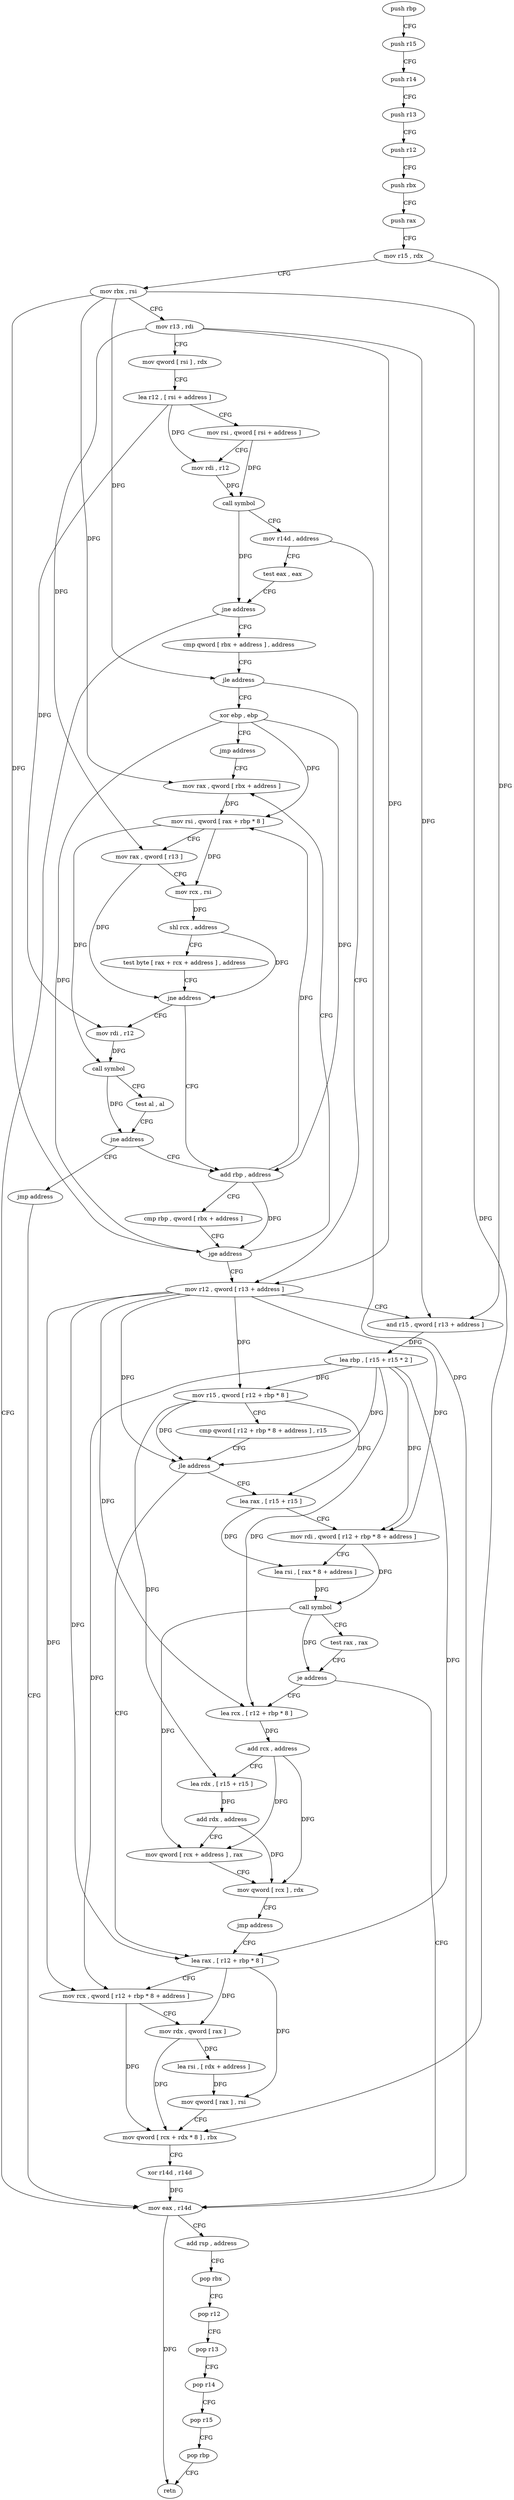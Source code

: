 digraph "func" {
"4242608" [label = "push rbp" ]
"4242609" [label = "push r15" ]
"4242611" [label = "push r14" ]
"4242613" [label = "push r13" ]
"4242615" [label = "push r12" ]
"4242617" [label = "push rbx" ]
"4242618" [label = "push rax" ]
"4242619" [label = "mov r15 , rdx" ]
"4242622" [label = "mov rbx , rsi" ]
"4242625" [label = "mov r13 , rdi" ]
"4242628" [label = "mov qword [ rsi ] , rdx" ]
"4242631" [label = "lea r12 , [ rsi + address ]" ]
"4242635" [label = "mov rsi , qword [ rsi + address ]" ]
"4242639" [label = "mov rdi , r12" ]
"4242642" [label = "call symbol" ]
"4242647" [label = "mov r14d , address" ]
"4242653" [label = "test eax , eax" ]
"4242655" [label = "jne address" ]
"4242774" [label = "mov eax , r14d" ]
"4242657" [label = "cmp qword [ rbx + address ] , address" ]
"4242777" [label = "add rsp , address" ]
"4242781" [label = "pop rbx" ]
"4242782" [label = "pop r12" ]
"4242784" [label = "pop r13" ]
"4242786" [label = "pop r14" ]
"4242788" [label = "pop r15" ]
"4242790" [label = "pop rbp" ]
"4242791" [label = "retn" ]
"4242662" [label = "jle address" ]
"4242722" [label = "mov r12 , qword [ r13 + address ]" ]
"4242664" [label = "xor ebp , ebp" ]
"4242726" [label = "and r15 , qword [ r13 + address ]" ]
"4242733" [label = "lea rbp , [ r15 + r15 * 2 ]" ]
"4242737" [label = "mov r15 , qword [ r12 + rbp * 8 ]" ]
"4242741" [label = "cmp qword [ r12 + rbp * 8 + address ] , r15" ]
"4242746" [label = "jle address" ]
"4242792" [label = "lea rax , [ r15 + r15 ]" ]
"4242748" [label = "lea rax , [ r12 + rbp * 8 ]" ]
"4242666" [label = "jmp address" ]
"4242682" [label = "mov rax , qword [ rbx + address ]" ]
"4242796" [label = "mov rdi , qword [ r12 + rbp * 8 + address ]" ]
"4242801" [label = "lea rsi , [ rax * 8 + address ]" ]
"4242809" [label = "call symbol" ]
"4242814" [label = "test rax , rax" ]
"4242817" [label = "je address" ]
"4242819" [label = "lea rcx , [ r12 + rbp * 8 ]" ]
"4242752" [label = "mov rcx , qword [ r12 + rbp * 8 + address ]" ]
"4242757" [label = "mov rdx , qword [ rax ]" ]
"4242760" [label = "lea rsi , [ rdx + address ]" ]
"4242764" [label = "mov qword [ rax ] , rsi" ]
"4242767" [label = "mov qword [ rcx + rdx * 8 ] , rbx" ]
"4242771" [label = "xor r14d , r14d" ]
"4242686" [label = "mov rsi , qword [ rax + rbp * 8 ]" ]
"4242690" [label = "mov rax , qword [ r13 ]" ]
"4242694" [label = "mov rcx , rsi" ]
"4242697" [label = "shl rcx , address" ]
"4242701" [label = "test byte [ rax + rcx + address ] , address" ]
"4242706" [label = "jne address" ]
"4242672" [label = "add rbp , address" ]
"4242708" [label = "mov rdi , r12" ]
"4242823" [label = "add rcx , address" ]
"4242827" [label = "lea rdx , [ r15 + r15 ]" ]
"4242831" [label = "add rdx , address" ]
"4242835" [label = "mov qword [ rcx + address ] , rax" ]
"4242839" [label = "mov qword [ rcx ] , rdx" ]
"4242842" [label = "jmp address" ]
"4242676" [label = "cmp rbp , qword [ rbx + address ]" ]
"4242680" [label = "jge address" ]
"4242711" [label = "call symbol" ]
"4242716" [label = "test al , al" ]
"4242718" [label = "jne address" ]
"4242720" [label = "jmp address" ]
"4242608" -> "4242609" [ label = "CFG" ]
"4242609" -> "4242611" [ label = "CFG" ]
"4242611" -> "4242613" [ label = "CFG" ]
"4242613" -> "4242615" [ label = "CFG" ]
"4242615" -> "4242617" [ label = "CFG" ]
"4242617" -> "4242618" [ label = "CFG" ]
"4242618" -> "4242619" [ label = "CFG" ]
"4242619" -> "4242622" [ label = "CFG" ]
"4242619" -> "4242726" [ label = "DFG" ]
"4242622" -> "4242625" [ label = "CFG" ]
"4242622" -> "4242662" [ label = "DFG" ]
"4242622" -> "4242767" [ label = "DFG" ]
"4242622" -> "4242682" [ label = "DFG" ]
"4242622" -> "4242680" [ label = "DFG" ]
"4242625" -> "4242628" [ label = "CFG" ]
"4242625" -> "4242722" [ label = "DFG" ]
"4242625" -> "4242726" [ label = "DFG" ]
"4242625" -> "4242690" [ label = "DFG" ]
"4242628" -> "4242631" [ label = "CFG" ]
"4242631" -> "4242635" [ label = "CFG" ]
"4242631" -> "4242639" [ label = "DFG" ]
"4242631" -> "4242708" [ label = "DFG" ]
"4242635" -> "4242639" [ label = "CFG" ]
"4242635" -> "4242642" [ label = "DFG" ]
"4242639" -> "4242642" [ label = "DFG" ]
"4242642" -> "4242647" [ label = "CFG" ]
"4242642" -> "4242655" [ label = "DFG" ]
"4242647" -> "4242653" [ label = "CFG" ]
"4242647" -> "4242774" [ label = "DFG" ]
"4242653" -> "4242655" [ label = "CFG" ]
"4242655" -> "4242774" [ label = "CFG" ]
"4242655" -> "4242657" [ label = "CFG" ]
"4242774" -> "4242777" [ label = "CFG" ]
"4242774" -> "4242791" [ label = "DFG" ]
"4242657" -> "4242662" [ label = "CFG" ]
"4242777" -> "4242781" [ label = "CFG" ]
"4242781" -> "4242782" [ label = "CFG" ]
"4242782" -> "4242784" [ label = "CFG" ]
"4242784" -> "4242786" [ label = "CFG" ]
"4242786" -> "4242788" [ label = "CFG" ]
"4242788" -> "4242790" [ label = "CFG" ]
"4242790" -> "4242791" [ label = "CFG" ]
"4242662" -> "4242722" [ label = "CFG" ]
"4242662" -> "4242664" [ label = "CFG" ]
"4242722" -> "4242726" [ label = "CFG" ]
"4242722" -> "4242737" [ label = "DFG" ]
"4242722" -> "4242746" [ label = "DFG" ]
"4242722" -> "4242796" [ label = "DFG" ]
"4242722" -> "4242748" [ label = "DFG" ]
"4242722" -> "4242752" [ label = "DFG" ]
"4242722" -> "4242819" [ label = "DFG" ]
"4242664" -> "4242666" [ label = "CFG" ]
"4242664" -> "4242686" [ label = "DFG" ]
"4242664" -> "4242672" [ label = "DFG" ]
"4242664" -> "4242680" [ label = "DFG" ]
"4242726" -> "4242733" [ label = "DFG" ]
"4242733" -> "4242737" [ label = "DFG" ]
"4242733" -> "4242746" [ label = "DFG" ]
"4242733" -> "4242796" [ label = "DFG" ]
"4242733" -> "4242748" [ label = "DFG" ]
"4242733" -> "4242752" [ label = "DFG" ]
"4242733" -> "4242819" [ label = "DFG" ]
"4242737" -> "4242741" [ label = "CFG" ]
"4242737" -> "4242746" [ label = "DFG" ]
"4242737" -> "4242792" [ label = "DFG" ]
"4242737" -> "4242827" [ label = "DFG" ]
"4242741" -> "4242746" [ label = "CFG" ]
"4242746" -> "4242792" [ label = "CFG" ]
"4242746" -> "4242748" [ label = "CFG" ]
"4242792" -> "4242796" [ label = "CFG" ]
"4242792" -> "4242801" [ label = "DFG" ]
"4242748" -> "4242752" [ label = "CFG" ]
"4242748" -> "4242757" [ label = "DFG" ]
"4242748" -> "4242764" [ label = "DFG" ]
"4242666" -> "4242682" [ label = "CFG" ]
"4242682" -> "4242686" [ label = "DFG" ]
"4242796" -> "4242801" [ label = "CFG" ]
"4242796" -> "4242809" [ label = "DFG" ]
"4242801" -> "4242809" [ label = "DFG" ]
"4242809" -> "4242814" [ label = "CFG" ]
"4242809" -> "4242817" [ label = "DFG" ]
"4242809" -> "4242835" [ label = "DFG" ]
"4242814" -> "4242817" [ label = "CFG" ]
"4242817" -> "4242774" [ label = "CFG" ]
"4242817" -> "4242819" [ label = "CFG" ]
"4242819" -> "4242823" [ label = "DFG" ]
"4242752" -> "4242757" [ label = "CFG" ]
"4242752" -> "4242767" [ label = "DFG" ]
"4242757" -> "4242760" [ label = "DFG" ]
"4242757" -> "4242767" [ label = "DFG" ]
"4242760" -> "4242764" [ label = "DFG" ]
"4242764" -> "4242767" [ label = "CFG" ]
"4242767" -> "4242771" [ label = "CFG" ]
"4242771" -> "4242774" [ label = "DFG" ]
"4242686" -> "4242690" [ label = "CFG" ]
"4242686" -> "4242694" [ label = "DFG" ]
"4242686" -> "4242711" [ label = "DFG" ]
"4242690" -> "4242694" [ label = "CFG" ]
"4242690" -> "4242706" [ label = "DFG" ]
"4242694" -> "4242697" [ label = "DFG" ]
"4242697" -> "4242701" [ label = "CFG" ]
"4242697" -> "4242706" [ label = "DFG" ]
"4242701" -> "4242706" [ label = "CFG" ]
"4242706" -> "4242672" [ label = "CFG" ]
"4242706" -> "4242708" [ label = "CFG" ]
"4242672" -> "4242676" [ label = "CFG" ]
"4242672" -> "4242686" [ label = "DFG" ]
"4242672" -> "4242680" [ label = "DFG" ]
"4242708" -> "4242711" [ label = "DFG" ]
"4242823" -> "4242827" [ label = "CFG" ]
"4242823" -> "4242835" [ label = "DFG" ]
"4242823" -> "4242839" [ label = "DFG" ]
"4242827" -> "4242831" [ label = "DFG" ]
"4242831" -> "4242835" [ label = "CFG" ]
"4242831" -> "4242839" [ label = "DFG" ]
"4242835" -> "4242839" [ label = "CFG" ]
"4242839" -> "4242842" [ label = "CFG" ]
"4242842" -> "4242748" [ label = "CFG" ]
"4242676" -> "4242680" [ label = "CFG" ]
"4242680" -> "4242722" [ label = "CFG" ]
"4242680" -> "4242682" [ label = "CFG" ]
"4242711" -> "4242716" [ label = "CFG" ]
"4242711" -> "4242718" [ label = "DFG" ]
"4242716" -> "4242718" [ label = "CFG" ]
"4242718" -> "4242672" [ label = "CFG" ]
"4242718" -> "4242720" [ label = "CFG" ]
"4242720" -> "4242774" [ label = "CFG" ]
}
